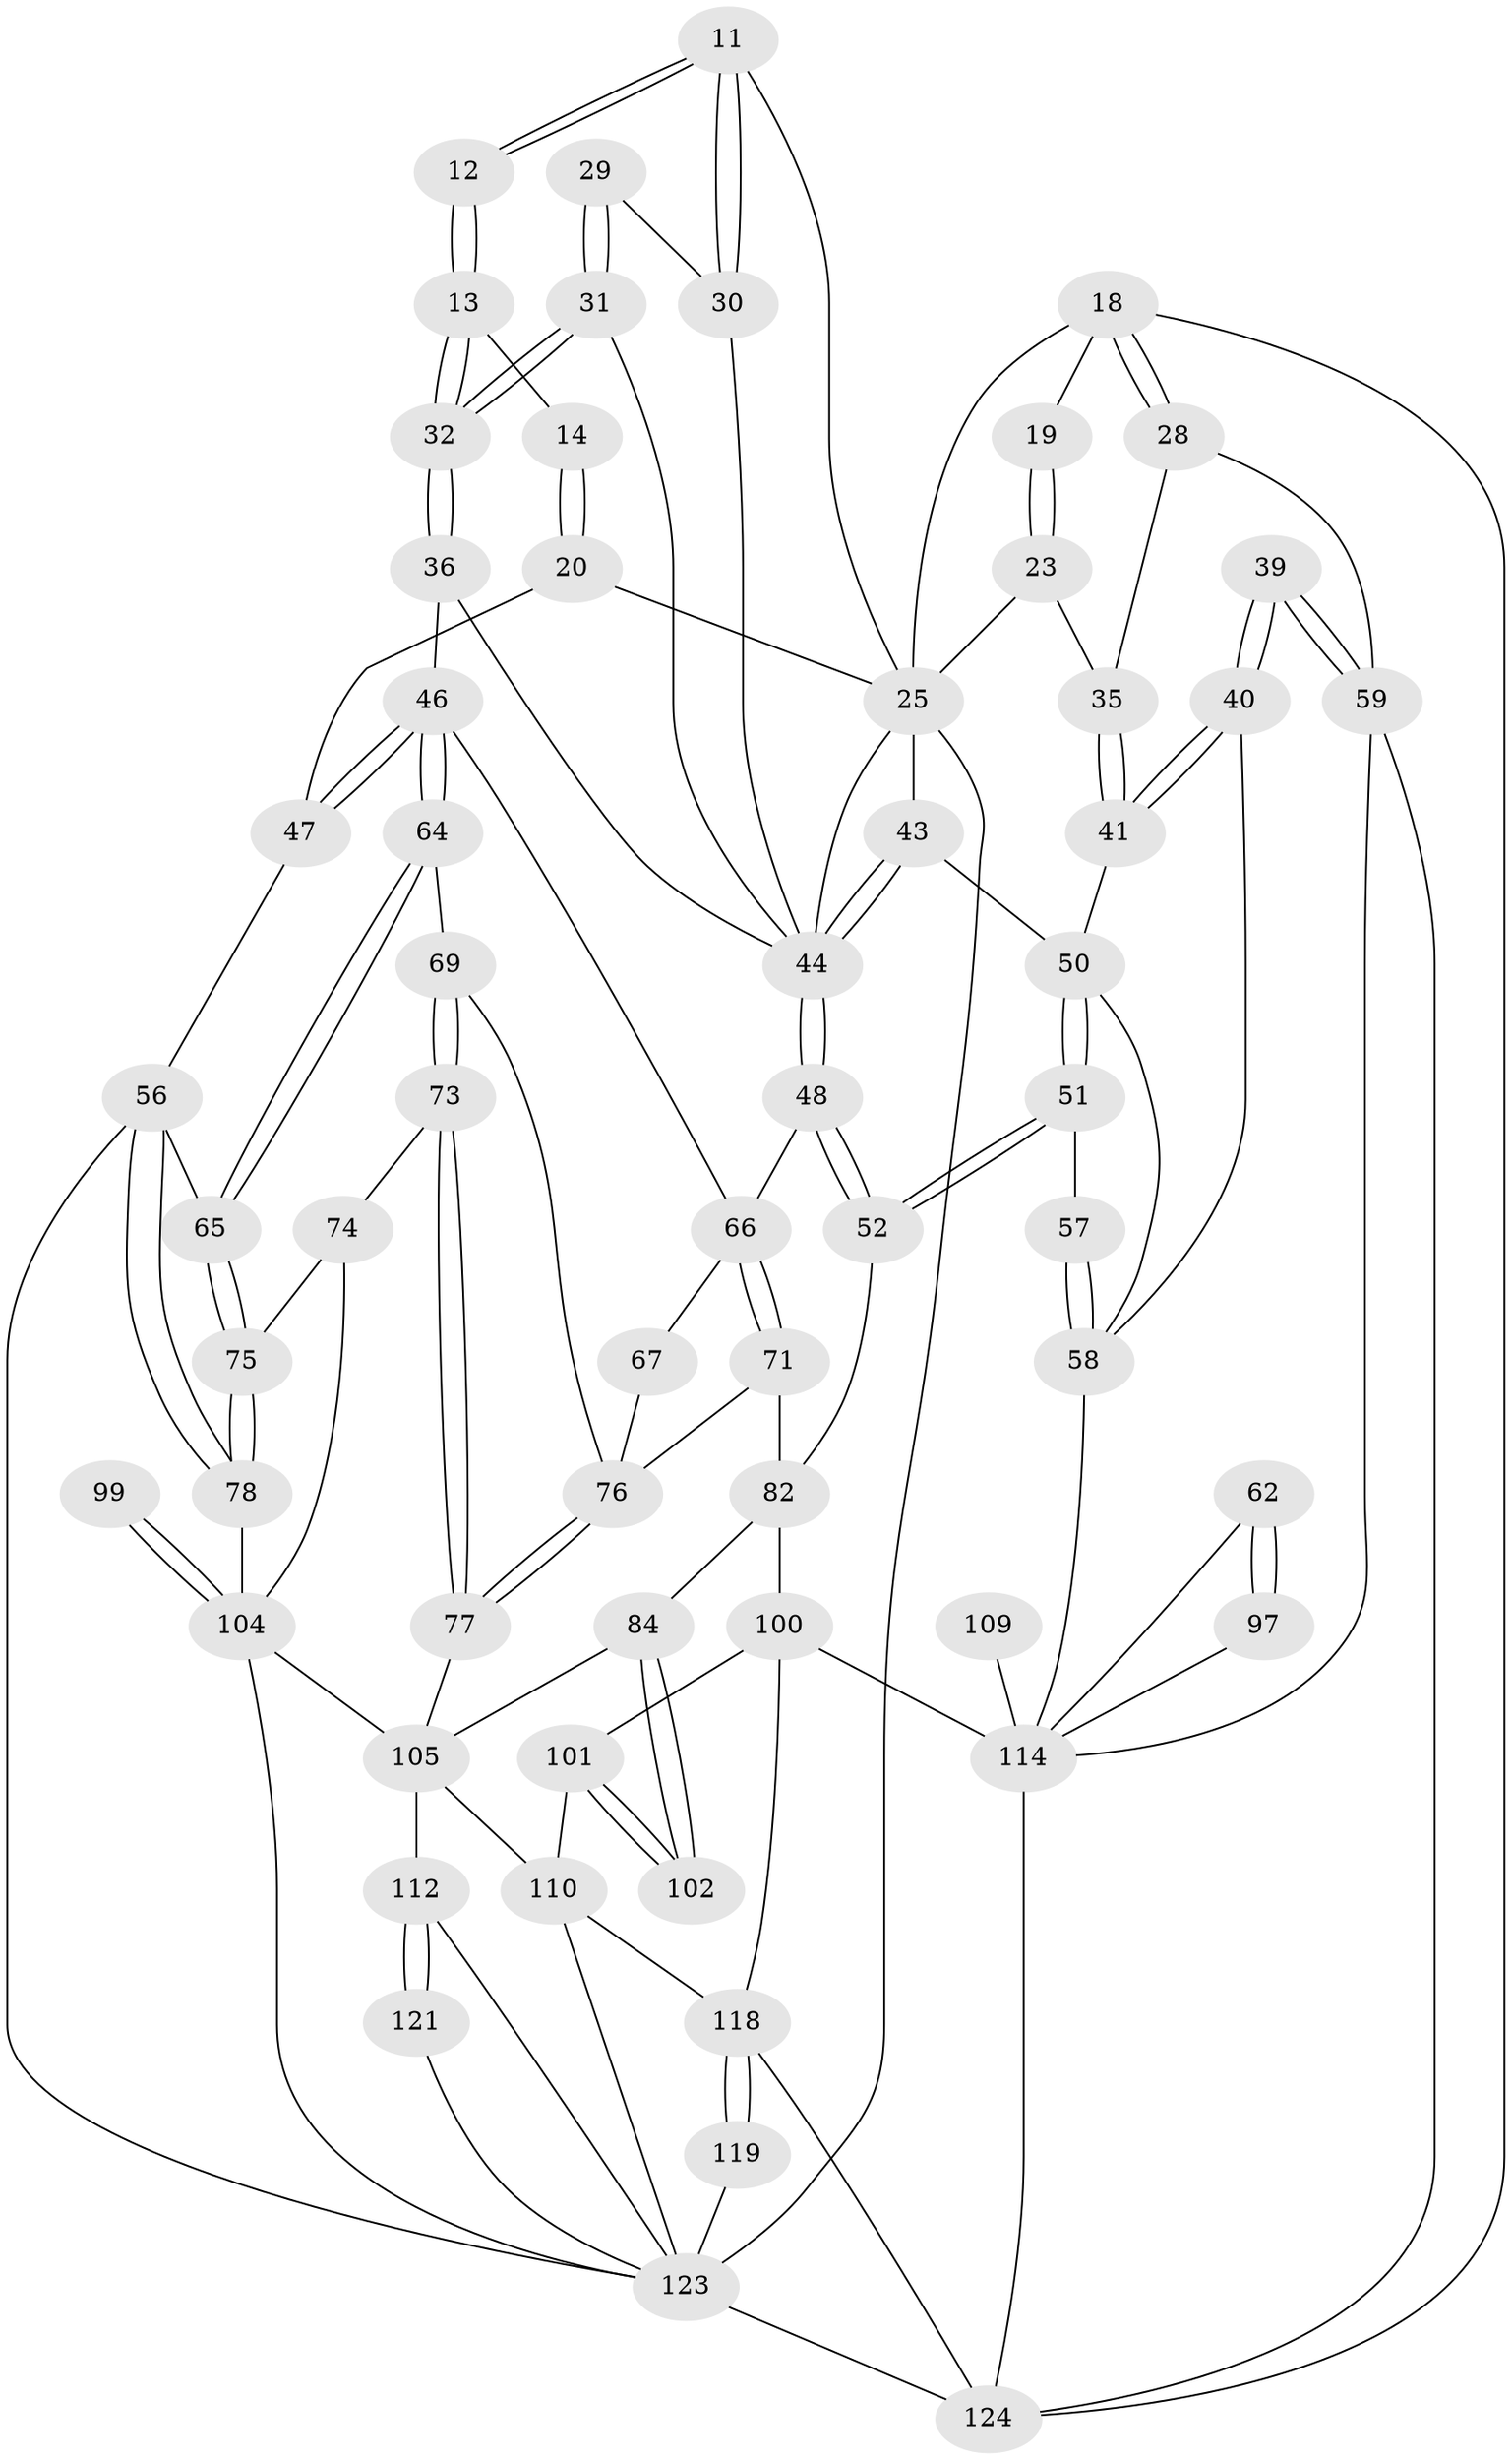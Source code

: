// original degree distribution, {3: 0.024193548387096774, 4: 0.25806451612903225, 5: 0.4596774193548387, 6: 0.25806451612903225}
// Generated by graph-tools (version 1.1) at 2025/04/03/04/25 22:04:51]
// undirected, 62 vertices, 138 edges
graph export_dot {
graph [start="1"]
  node [color=gray90,style=filled];
  11 [pos="+0.5216476632903714+0.013721766788119115"];
  12 [pos="+0.343539600577997+0.08671319437020493"];
  13 [pos="+0.3271194238313094+0.08397870398083421"];
  14 [pos="+0.32586556132651834+0.08349185294772687"];
  18 [pos="+0.9019174375466351+0.05099497383429514",super="+16"];
  19 [pos="+0.795761188120555+0.10222183285104407"];
  20 [pos="+0.24431430703073082+0.12485032428973654",super="+2+3"];
  23 [pos="+0.7556743272794988+0.16226486442189836"];
  25 [pos="+0.6828488919949904+0.12586146444575957",super="+10+24"];
  28 [pos="+0.9424157298881981+0.1521109497974257"];
  29 [pos="+0.37766665278881933+0.10331221157623068"];
  30 [pos="+0.5162306982188699+0.03081490608114564"];
  31 [pos="+0.4066051549768173+0.12842201608661086"];
  32 [pos="+0.3841555296643424+0.18038219159755162"];
  35 [pos="+0.9248057395327017+0.1622199246609124"];
  36 [pos="+0.37883183717463026+0.24829764649254432"];
  39 [pos="+0.9520513615277176+0.3465318037650208"];
  40 [pos="+0.9420264209102792+0.3466791756428511"];
  41 [pos="+0.8769780005665406+0.24469366497919953"];
  43 [pos="+0.7444451488252706+0.23347306233795556"];
  44 [pos="+0.5492087289329308+0.3500975569305885",super="+38+34"];
  46 [pos="+0.2423714400640512+0.40273461808267214",super="+45"];
  47 [pos="+0.13471324487237202+0.29443056864900435",super="+22+6+21"];
  48 [pos="+0.5498507219640427+0.36244256573859696"];
  50 [pos="+0.7800982242981815+0.29051719733809755",super="+42"];
  51 [pos="+0.7021845336380041+0.541702600363716"];
  52 [pos="+0.5959851760739022+0.5367862412635852"];
  56 [pos="+0+0.38027934177759937",super="+55+7"];
  57 [pos="+0.7296948612489906+0.5508824551420822"];
  58 [pos="+0.7747434738014137+0.5706293219333688",super="+53+54"];
  59 [pos="+1+0.42916606326694723",super="+27"];
  62 [pos="+0.7957963131452455+0.5796392472370748"];
  64 [pos="+0.21905126164585187+0.4787918892572892"];
  65 [pos="+0.07369514941011217+0.5057152548199845"];
  66 [pos="+0.37461517306469855+0.47468138944985117",super="+49"];
  67 [pos="+0.2763516731443776+0.5044159549805218"];
  69 [pos="+0.22220218798894548+0.4838785101696962"];
  71 [pos="+0.4737874953935507+0.5510373797684127"];
  73 [pos="+0.17805201133277976+0.6363992841504438"];
  74 [pos="+0.13278080442660659+0.6374993377109701"];
  75 [pos="+0.03689064306281705+0.5448697192776588"];
  76 [pos="+0.2743449378431174+0.6119252125477094",super="+68+72"];
  77 [pos="+0.2508843071425087+0.6610310486409098"];
  78 [pos="+0+0.5801877296460369"];
  82 [pos="+0.5420507630768273+0.603929594100337",super="+70"];
  84 [pos="+0.3119096352968468+0.742944011159741",super="+83"];
  97 [pos="+0.8635434717840452+0.8369667913774693",super="+61"];
  99 [pos="+0+0.8894783244177916"];
  100 [pos="+0.5140821645051885+0.8636312178074068",super="+96"];
  101 [pos="+0.4506272855277768+0.8525523346433338"];
  102 [pos="+0.44275675727946573+0.8271701397101199"];
  104 [pos="+0+1",super="+80+79+91+93"];
  105 [pos="+0.2997761322147888+0.8088441279006187",super="+103"];
  109 [pos="+0.8632467640448834+0.8493348569879884"];
  110 [pos="+0.40851671064890377+0.909001830424624",super="+108"];
  112 [pos="+0.323979329173774+0.9639334493404665",super="+106+107"];
  114 [pos="+0.7208682816726036+0.9798588818173924",super="+95+98+113"];
  118 [pos="+0.6323798727738739+1",super="+116"];
  119 [pos="+0.4355053718483428+0.9342518284649155"];
  121 [pos="+0.2838345387776446+1"];
  123 [pos="+0.5663924591458006+1",super="+120+122+81"];
  124 [pos="+0.6644370811235183+1",super="+117+87"];
  11 -- 12;
  11 -- 12;
  11 -- 30;
  11 -- 30;
  11 -- 25;
  12 -- 13;
  12 -- 13;
  13 -- 14;
  13 -- 32;
  13 -- 32;
  14 -- 20 [weight=2];
  14 -- 20;
  18 -- 19 [weight=2];
  18 -- 28;
  18 -- 28;
  18 -- 124;
  18 -- 25;
  19 -- 23;
  19 -- 23;
  20 -- 47 [weight=2];
  20 -- 25;
  23 -- 35;
  23 -- 25;
  25 -- 44;
  25 -- 123;
  25 -- 43;
  28 -- 35;
  28 -- 59;
  29 -- 30;
  29 -- 31;
  29 -- 31;
  30 -- 44;
  31 -- 32;
  31 -- 32;
  31 -- 44;
  32 -- 36;
  32 -- 36;
  35 -- 41;
  35 -- 41;
  36 -- 46;
  36 -- 44;
  39 -- 40;
  39 -- 40;
  39 -- 59 [weight=2];
  39 -- 59;
  40 -- 41;
  40 -- 41;
  40 -- 58;
  41 -- 50;
  43 -- 44;
  43 -- 44;
  43 -- 50;
  44 -- 48;
  44 -- 48;
  46 -- 47 [weight=2];
  46 -- 47;
  46 -- 64;
  46 -- 64;
  46 -- 66;
  47 -- 56 [weight=2];
  48 -- 52;
  48 -- 52;
  48 -- 66;
  50 -- 51;
  50 -- 51;
  50 -- 58;
  51 -- 52;
  51 -- 52;
  51 -- 57;
  52 -- 82;
  56 -- 78;
  56 -- 78;
  56 -- 65;
  56 -- 123;
  57 -- 58 [weight=2];
  57 -- 58;
  58 -- 114;
  59 -- 114;
  59 -- 124;
  62 -- 97 [weight=2];
  62 -- 97;
  62 -- 114;
  64 -- 65;
  64 -- 65;
  64 -- 69;
  65 -- 75;
  65 -- 75;
  66 -- 67;
  66 -- 71;
  66 -- 71;
  67 -- 76 [weight=2];
  69 -- 73;
  69 -- 73;
  69 -- 76;
  71 -- 76;
  71 -- 82;
  73 -- 74;
  73 -- 77;
  73 -- 77;
  74 -- 75;
  74 -- 104;
  75 -- 78;
  75 -- 78;
  76 -- 77;
  76 -- 77;
  77 -- 105;
  78 -- 104;
  82 -- 84;
  82 -- 100;
  84 -- 102 [weight=2];
  84 -- 102;
  84 -- 105;
  97 -- 114 [weight=2];
  99 -- 104 [weight=3];
  99 -- 104;
  100 -- 101;
  100 -- 118;
  100 -- 114;
  101 -- 102;
  101 -- 102;
  101 -- 110;
  104 -- 105 [weight=2];
  104 -- 123;
  105 -- 112 [weight=2];
  105 -- 110;
  109 -- 114 [weight=3];
  110 -- 118;
  110 -- 123;
  112 -- 121 [weight=2];
  112 -- 121;
  112 -- 123;
  114 -- 124 [weight=2];
  118 -- 119 [weight=2];
  118 -- 119;
  118 -- 124;
  119 -- 123;
  121 -- 123;
  123 -- 124 [weight=3];
}
